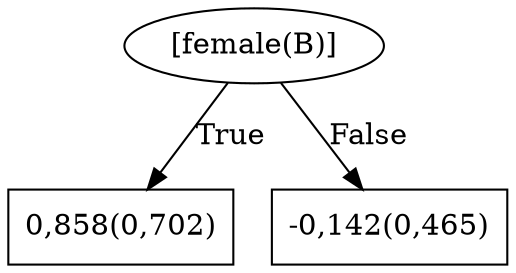 digraph G{ 
1[label = "[female(B)]"];
1 -> 2[label="True"];
1 -> 3[label="False"];
2[shape = box,label = "0,858(0,702)"];
3[shape = box,label = "-0,142(0,465)"];
}
